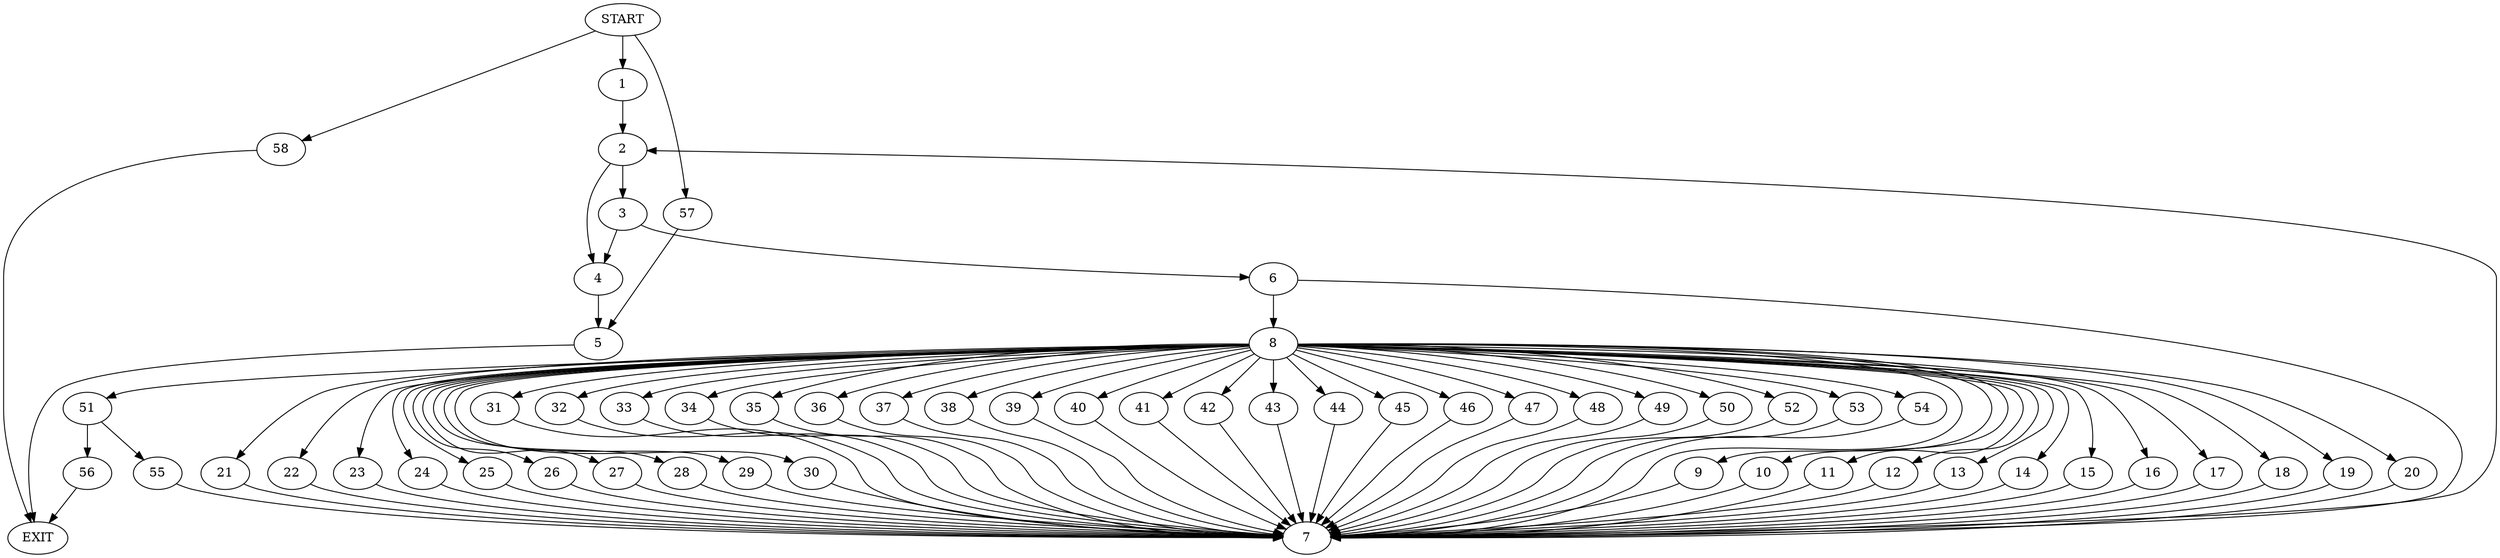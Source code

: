 digraph {
0 [label="START"];
1;
2;
3;
4;
5;
6;
7;
8;
9;
10;
11;
12;
13;
14;
15;
16;
17;
18;
19;
20;
21;
22;
23;
24;
25;
26;
27;
28;
29;
30;
31;
32;
33;
34;
35;
36;
37;
38;
39;
40;
41;
42;
43;
44;
45;
46;
47;
48;
49;
50;
51;
52;
53;
54;
55;
56;
57;
58;
59 [label="EXIT"];
0 -> 1;
1 -> 2;
2 -> 3;
2 -> 4;
4 -> 5;
3 -> 4;
3 -> 6;
6 -> 7;
6 -> 8;
8 -> 9;
8 -> 10;
8 -> 11;
8 -> 12;
8 -> 13;
8 -> 14;
8 -> 15;
8 -> 16;
8 -> 17;
8 -> 18;
8 -> 19;
8 -> 20;
8 -> 21;
8 -> 22;
8 -> 23;
8 -> 24;
8 -> 25;
8 -> 26;
8 -> 27;
8 -> 28;
8 -> 29;
8 -> 30;
8 -> 31;
8 -> 32;
8 -> 33;
8 -> 34;
8 -> 35;
8 -> 36;
8 -> 37;
8 -> 7;
8 -> 38;
8 -> 39;
8 -> 40;
8 -> 41;
8 -> 42;
8 -> 43;
8 -> 44;
8 -> 45;
8 -> 46;
8 -> 47;
8 -> 48;
8 -> 49;
8 -> 50;
8 -> 51;
8 -> 52;
8 -> 53;
8 -> 54;
7 -> 2;
27 -> 7;
21 -> 7;
16 -> 7;
42 -> 7;
46 -> 7;
24 -> 7;
47 -> 7;
17 -> 7;
32 -> 7;
15 -> 7;
35 -> 7;
36 -> 7;
40 -> 7;
48 -> 7;
9 -> 7;
45 -> 7;
29 -> 7;
20 -> 7;
30 -> 7;
49 -> 7;
22 -> 7;
31 -> 7;
10 -> 7;
38 -> 7;
53 -> 7;
37 -> 7;
33 -> 7;
25 -> 7;
13 -> 7;
41 -> 7;
54 -> 7;
26 -> 7;
39 -> 7;
28 -> 7;
43 -> 7;
52 -> 7;
18 -> 7;
12 -> 7;
11 -> 7;
14 -> 7;
34 -> 7;
19 -> 7;
23 -> 7;
50 -> 7;
44 -> 7;
51 -> 55;
51 -> 56;
55 -> 7;
56 -> 59;
5 -> 59;
0 -> 57;
57 -> 5;
0 -> 58;
58 -> 59;
}